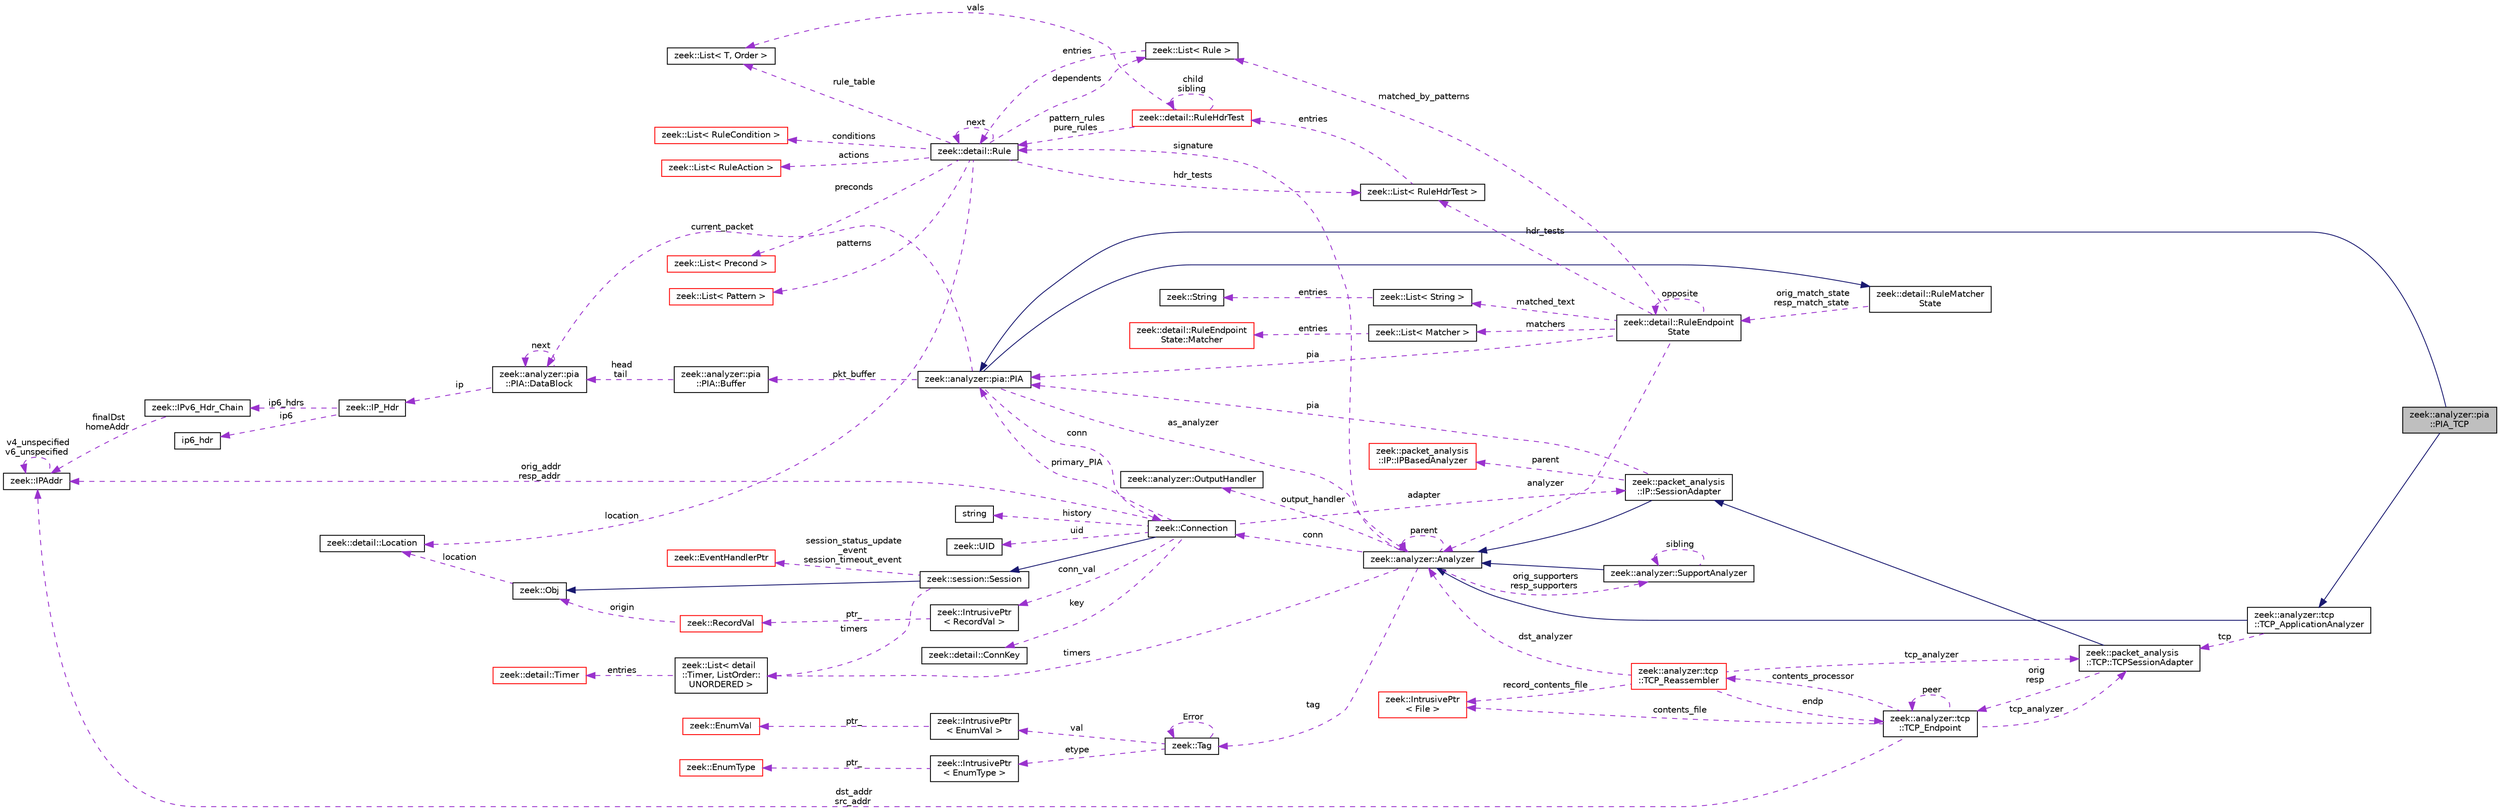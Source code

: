 digraph "zeek::analyzer::pia::PIA_TCP"
{
 // LATEX_PDF_SIZE
  edge [fontname="Helvetica",fontsize="10",labelfontname="Helvetica",labelfontsize="10"];
  node [fontname="Helvetica",fontsize="10",shape=record];
  rankdir="LR";
  Node1 [label="zeek::analyzer::pia\l::PIA_TCP",height=0.2,width=0.4,color="black", fillcolor="grey75", style="filled", fontcolor="black",tooltip=" "];
  Node2 -> Node1 [dir="back",color="midnightblue",fontsize="10",style="solid",fontname="Helvetica"];
  Node2 [label="zeek::analyzer::pia::PIA",height=0.2,width=0.4,color="black", fillcolor="white", style="filled",URL="$dc/d39/classzeek_1_1analyzer_1_1pia_1_1PIA.html",tooltip=" "];
  Node3 -> Node2 [dir="back",color="midnightblue",fontsize="10",style="solid",fontname="Helvetica"];
  Node3 [label="zeek::detail::RuleMatcher\lState",height=0.2,width=0.4,color="black", fillcolor="white", style="filled",URL="$d2/d5d/classzeek_1_1detail_1_1RuleMatcherState.html",tooltip=" "];
  Node4 -> Node3 [dir="back",color="darkorchid3",fontsize="10",style="dashed",label=" orig_match_state\nresp_match_state" ,fontname="Helvetica"];
  Node4 [label="zeek::detail::RuleEndpoint\lState",height=0.2,width=0.4,color="black", fillcolor="white", style="filled",URL="$dc/da2/classzeek_1_1detail_1_1RuleEndpointState.html",tooltip=" "];
  Node5 -> Node4 [dir="back",color="darkorchid3",fontsize="10",style="dashed",label=" analyzer" ,fontname="Helvetica"];
  Node5 [label="zeek::analyzer::Analyzer",height=0.2,width=0.4,color="black", fillcolor="white", style="filled",URL="$d0/d4f/classzeek_1_1analyzer_1_1Analyzer.html",tooltip=" "];
  Node6 -> Node5 [dir="back",color="darkorchid3",fontsize="10",style="dashed",label=" tag" ,fontname="Helvetica"];
  Node6 [label="zeek::Tag",height=0.2,width=0.4,color="black", fillcolor="white", style="filled",URL="$d3/dd0/classzeek_1_1Tag.html",tooltip=" "];
  Node6 -> Node6 [dir="back",color="darkorchid3",fontsize="10",style="dashed",label=" Error" ,fontname="Helvetica"];
  Node7 -> Node6 [dir="back",color="darkorchid3",fontsize="10",style="dashed",label=" val" ,fontname="Helvetica"];
  Node7 [label="zeek::IntrusivePtr\l\< EnumVal \>",height=0.2,width=0.4,color="black", fillcolor="white", style="filled",URL="$d6/dba/classzeek_1_1IntrusivePtr.html",tooltip=" "];
  Node8 -> Node7 [dir="back",color="darkorchid3",fontsize="10",style="dashed",label=" ptr_" ,fontname="Helvetica"];
  Node8 [label="zeek::EnumVal",height=0.2,width=0.4,color="red", fillcolor="white", style="filled",URL="$dc/da0/classzeek_1_1EnumVal.html",tooltip=" "];
  Node17 -> Node6 [dir="back",color="darkorchid3",fontsize="10",style="dashed",label=" etype" ,fontname="Helvetica"];
  Node17 [label="zeek::IntrusivePtr\l\< EnumType \>",height=0.2,width=0.4,color="black", fillcolor="white", style="filled",URL="$d6/dba/classzeek_1_1IntrusivePtr.html",tooltip=" "];
  Node18 -> Node17 [dir="back",color="darkorchid3",fontsize="10",style="dashed",label=" ptr_" ,fontname="Helvetica"];
  Node18 [label="zeek::EnumType",height=0.2,width=0.4,color="red", fillcolor="white", style="filled",URL="$d4/d24/classzeek_1_1EnumType.html",tooltip=" "];
  Node19 -> Node5 [dir="back",color="darkorchid3",fontsize="10",style="dashed",label=" conn" ,fontname="Helvetica"];
  Node19 [label="zeek::Connection",height=0.2,width=0.4,color="black", fillcolor="white", style="filled",URL="$d0/d12/classzeek_1_1Connection.html",tooltip=" "];
  Node20 -> Node19 [dir="back",color="midnightblue",fontsize="10",style="solid",fontname="Helvetica"];
  Node20 [label="zeek::session::Session",height=0.2,width=0.4,color="black", fillcolor="white", style="filled",URL="$d0/dce/classzeek_1_1session_1_1Session.html",tooltip=" "];
  Node11 -> Node20 [dir="back",color="midnightblue",fontsize="10",style="solid",fontname="Helvetica"];
  Node11 [label="zeek::Obj",height=0.2,width=0.4,color="black", fillcolor="white", style="filled",URL="$dd/df1/classzeek_1_1Obj.html",tooltip=" "];
  Node12 -> Node11 [dir="back",color="darkorchid3",fontsize="10",style="dashed",label=" location" ,fontname="Helvetica"];
  Node12 [label="zeek::detail::Location",height=0.2,width=0.4,color="black", fillcolor="white", style="filled",URL="$d5/d1d/classzeek_1_1detail_1_1Location.html",tooltip=" "];
  Node21 -> Node20 [dir="back",color="darkorchid3",fontsize="10",style="dashed",label=" timers" ,fontname="Helvetica"];
  Node21 [label="zeek::List\< detail\l::Timer, ListOrder::\lUNORDERED \>",height=0.2,width=0.4,color="black", fillcolor="white", style="filled",URL="$d2/d8d/classzeek_1_1List.html",tooltip=" "];
  Node22 -> Node21 [dir="back",color="darkorchid3",fontsize="10",style="dashed",label=" entries" ,fontname="Helvetica"];
  Node22 [label="zeek::detail::Timer",height=0.2,width=0.4,color="red", fillcolor="white", style="filled",URL="$d1/da2/classzeek_1_1detail_1_1Timer.html",tooltip=" "];
  Node24 -> Node20 [dir="back",color="darkorchid3",fontsize="10",style="dashed",label=" session_status_update\l_event\nsession_timeout_event" ,fontname="Helvetica"];
  Node24 [label="zeek::EventHandlerPtr",height=0.2,width=0.4,color="red", fillcolor="white", style="filled",URL="$d7/dc7/classzeek_1_1EventHandlerPtr.html",tooltip=" "];
  Node36 -> Node19 [dir="back",color="darkorchid3",fontsize="10",style="dashed",label=" orig_addr\nresp_addr" ,fontname="Helvetica"];
  Node36 [label="zeek::IPAddr",height=0.2,width=0.4,color="black", fillcolor="white", style="filled",URL="$df/de6/classzeek_1_1IPAddr.html",tooltip=" "];
  Node36 -> Node36 [dir="back",color="darkorchid3",fontsize="10",style="dashed",label=" v4_unspecified\nv6_unspecified" ,fontname="Helvetica"];
  Node37 -> Node19 [dir="back",color="darkorchid3",fontsize="10",style="dashed",label=" conn_val" ,fontname="Helvetica"];
  Node37 [label="zeek::IntrusivePtr\l\< RecordVal \>",height=0.2,width=0.4,color="black", fillcolor="white", style="filled",URL="$d6/dba/classzeek_1_1IntrusivePtr.html",tooltip=" "];
  Node38 -> Node37 [dir="back",color="darkorchid3",fontsize="10",style="dashed",label=" ptr_" ,fontname="Helvetica"];
  Node38 [label="zeek::RecordVal",height=0.2,width=0.4,color="red", fillcolor="white", style="filled",URL="$d7/d7e/classzeek_1_1RecordVal.html",tooltip=" "];
  Node11 -> Node38 [dir="back",color="darkorchid3",fontsize="10",style="dashed",label=" origin" ,fontname="Helvetica"];
  Node40 -> Node19 [dir="back",color="darkorchid3",fontsize="10",style="dashed",label=" key" ,fontname="Helvetica"];
  Node40 [label="zeek::detail::ConnKey",height=0.2,width=0.4,color="black", fillcolor="white", style="filled",URL="$d6/dfc/classzeek_1_1detail_1_1ConnKey.html",tooltip=" "];
  Node16 -> Node19 [dir="back",color="darkorchid3",fontsize="10",style="dashed",label=" history" ,fontname="Helvetica"];
  Node16 [label="string",height=0.2,width=0.4,color="black", fillcolor="white", style="filled",tooltip=" "];
  Node41 -> Node19 [dir="back",color="darkorchid3",fontsize="10",style="dashed",label=" adapter" ,fontname="Helvetica"];
  Node41 [label="zeek::packet_analysis\l::IP::SessionAdapter",height=0.2,width=0.4,color="black", fillcolor="white", style="filled",URL="$d3/db4/classzeek_1_1packet__analysis_1_1IP_1_1SessionAdapter.html",tooltip=" "];
  Node5 -> Node41 [dir="back",color="midnightblue",fontsize="10",style="solid",fontname="Helvetica"];
  Node42 -> Node41 [dir="back",color="darkorchid3",fontsize="10",style="dashed",label=" parent" ,fontname="Helvetica"];
  Node42 [label="zeek::packet_analysis\l::IP::IPBasedAnalyzer",height=0.2,width=0.4,color="red", fillcolor="white", style="filled",URL="$df/d05/classzeek_1_1packet__analysis_1_1IP_1_1IPBasedAnalyzer.html",tooltip=" "];
  Node2 -> Node41 [dir="back",color="darkorchid3",fontsize="10",style="dashed",label=" pia" ,fontname="Helvetica"];
  Node2 -> Node19 [dir="back",color="darkorchid3",fontsize="10",style="dashed",label=" primary_PIA" ,fontname="Helvetica"];
  Node45 -> Node19 [dir="back",color="darkorchid3",fontsize="10",style="dashed",label=" uid" ,fontname="Helvetica"];
  Node45 [label="zeek::UID",height=0.2,width=0.4,color="black", fillcolor="white", style="filled",URL="$db/dea/classzeek_1_1UID.html",tooltip=" "];
  Node5 -> Node5 [dir="back",color="darkorchid3",fontsize="10",style="dashed",label=" parent" ,fontname="Helvetica"];
  Node46 -> Node5 [dir="back",color="darkorchid3",fontsize="10",style="dashed",label=" signature" ,fontname="Helvetica"];
  Node46 [label="zeek::detail::Rule",height=0.2,width=0.4,color="black", fillcolor="white", style="filled",URL="$d2/d1d/classzeek_1_1detail_1_1Rule.html",tooltip=" "];
  Node47 -> Node46 [dir="back",color="darkorchid3",fontsize="10",style="dashed",label=" hdr_tests" ,fontname="Helvetica"];
  Node47 [label="zeek::List\< RuleHdrTest \>",height=0.2,width=0.4,color="black", fillcolor="white", style="filled",URL="$d2/d8d/classzeek_1_1List.html",tooltip=" "];
  Node48 -> Node47 [dir="back",color="darkorchid3",fontsize="10",style="dashed",label=" entries" ,fontname="Helvetica"];
  Node48 [label="zeek::detail::RuleHdrTest",height=0.2,width=0.4,color="red", fillcolor="white", style="filled",URL="$d4/d72/classzeek_1_1detail_1_1RuleHdrTest.html",tooltip=" "];
  Node33 -> Node48 [dir="back",color="darkorchid3",fontsize="10",style="dashed",label=" vals" ,fontname="Helvetica"];
  Node33 [label="zeek::List\< T, Order \>",height=0.2,width=0.4,color="black", fillcolor="white", style="filled",URL="$d2/d8d/classzeek_1_1List.html",tooltip=" "];
  Node46 -> Node48 [dir="back",color="darkorchid3",fontsize="10",style="dashed",label=" pattern_rules\npure_rules" ,fontname="Helvetica"];
  Node48 -> Node48 [dir="back",color="darkorchid3",fontsize="10",style="dashed",label=" child\nsibling" ,fontname="Helvetica"];
  Node62 -> Node46 [dir="back",color="darkorchid3",fontsize="10",style="dashed",label=" conditions" ,fontname="Helvetica"];
  Node62 [label="zeek::List\< RuleCondition \>",height=0.2,width=0.4,color="red", fillcolor="white", style="filled",URL="$d2/d8d/classzeek_1_1List.html",tooltip=" "];
  Node64 -> Node46 [dir="back",color="darkorchid3",fontsize="10",style="dashed",label=" actions" ,fontname="Helvetica"];
  Node64 [label="zeek::List\< RuleAction \>",height=0.2,width=0.4,color="red", fillcolor="white", style="filled",URL="$d2/d8d/classzeek_1_1List.html",tooltip=" "];
  Node66 -> Node46 [dir="back",color="darkorchid3",fontsize="10",style="dashed",label=" preconds" ,fontname="Helvetica"];
  Node66 [label="zeek::List\< Precond \>",height=0.2,width=0.4,color="red", fillcolor="white", style="filled",URL="$d2/d8d/classzeek_1_1List.html",tooltip=" "];
  Node68 -> Node46 [dir="back",color="darkorchid3",fontsize="10",style="dashed",label=" dependents" ,fontname="Helvetica"];
  Node68 [label="zeek::List\< Rule \>",height=0.2,width=0.4,color="black", fillcolor="white", style="filled",URL="$d2/d8d/classzeek_1_1List.html",tooltip=" "];
  Node46 -> Node68 [dir="back",color="darkorchid3",fontsize="10",style="dashed",label=" entries" ,fontname="Helvetica"];
  Node69 -> Node46 [dir="back",color="darkorchid3",fontsize="10",style="dashed",label=" patterns" ,fontname="Helvetica"];
  Node69 [label="zeek::List\< Pattern \>",height=0.2,width=0.4,color="red", fillcolor="white", style="filled",URL="$d2/d8d/classzeek_1_1List.html",tooltip=" "];
  Node46 -> Node46 [dir="back",color="darkorchid3",fontsize="10",style="dashed",label=" next" ,fontname="Helvetica"];
  Node12 -> Node46 [dir="back",color="darkorchid3",fontsize="10",style="dashed",label=" location" ,fontname="Helvetica"];
  Node33 -> Node46 [dir="back",color="darkorchid3",fontsize="10",style="dashed",label=" rule_table" ,fontname="Helvetica"];
  Node71 -> Node5 [dir="back",color="darkorchid3",fontsize="10",style="dashed",label=" output_handler" ,fontname="Helvetica"];
  Node71 [label="zeek::analyzer::OutputHandler",height=0.2,width=0.4,color="black", fillcolor="white", style="filled",URL="$db/d31/classzeek_1_1analyzer_1_1OutputHandler.html",tooltip=" "];
  Node72 -> Node5 [dir="back",color="darkorchid3",fontsize="10",style="dashed",label=" orig_supporters\nresp_supporters" ,fontname="Helvetica"];
  Node72 [label="zeek::analyzer::SupportAnalyzer",height=0.2,width=0.4,color="black", fillcolor="white", style="filled",URL="$d6/d22/classzeek_1_1analyzer_1_1SupportAnalyzer.html",tooltip=" "];
  Node5 -> Node72 [dir="back",color="midnightblue",fontsize="10",style="solid",fontname="Helvetica"];
  Node72 -> Node72 [dir="back",color="darkorchid3",fontsize="10",style="dashed",label=" sibling" ,fontname="Helvetica"];
  Node21 -> Node5 [dir="back",color="darkorchid3",fontsize="10",style="dashed",label=" timers" ,fontname="Helvetica"];
  Node4 -> Node4 [dir="back",color="darkorchid3",fontsize="10",style="dashed",label=" opposite" ,fontname="Helvetica"];
  Node2 -> Node4 [dir="back",color="darkorchid3",fontsize="10",style="dashed",label=" pia" ,fontname="Helvetica"];
  Node73 -> Node4 [dir="back",color="darkorchid3",fontsize="10",style="dashed",label=" matchers" ,fontname="Helvetica"];
  Node73 [label="zeek::List\< Matcher \>",height=0.2,width=0.4,color="black", fillcolor="white", style="filled",URL="$d2/d8d/classzeek_1_1List.html",tooltip=" "];
  Node74 -> Node73 [dir="back",color="darkorchid3",fontsize="10",style="dashed",label=" entries" ,fontname="Helvetica"];
  Node74 [label="zeek::detail::RuleEndpoint\lState::Matcher",height=0.2,width=0.4,color="red", fillcolor="white", style="filled",URL="$dc/da2/classzeek_1_1detail_1_1RuleEndpointState.html#d5/d8a/structzeek_1_1detail_1_1RuleEndpointState_1_1Matcher",tooltip=" "];
  Node47 -> Node4 [dir="back",color="darkorchid3",fontsize="10",style="dashed",label=" hdr_tests" ,fontname="Helvetica"];
  Node68 -> Node4 [dir="back",color="darkorchid3",fontsize="10",style="dashed",label=" matched_by_patterns" ,fontname="Helvetica"];
  Node76 -> Node4 [dir="back",color="darkorchid3",fontsize="10",style="dashed",label=" matched_text" ,fontname="Helvetica"];
  Node76 [label="zeek::List\< String \>",height=0.2,width=0.4,color="black", fillcolor="white", style="filled",URL="$d2/d8d/classzeek_1_1List.html",tooltip=" "];
  Node77 -> Node76 [dir="back",color="darkorchid3",fontsize="10",style="dashed",label=" entries" ,fontname="Helvetica"];
  Node77 [label="zeek::String",height=0.2,width=0.4,color="black", fillcolor="white", style="filled",URL="$da/d99/classzeek_1_1String.html",tooltip=" "];
  Node78 -> Node2 [dir="back",color="darkorchid3",fontsize="10",style="dashed",label=" pkt_buffer" ,fontname="Helvetica"];
  Node78 [label="zeek::analyzer::pia\l::PIA::Buffer",height=0.2,width=0.4,color="black", fillcolor="white", style="filled",URL="$dc/d06/structzeek_1_1analyzer_1_1pia_1_1PIA_1_1Buffer.html",tooltip=" "];
  Node79 -> Node78 [dir="back",color="darkorchid3",fontsize="10",style="dashed",label=" head\ntail" ,fontname="Helvetica"];
  Node79 [label="zeek::analyzer::pia\l::PIA::DataBlock",height=0.2,width=0.4,color="black", fillcolor="white", style="filled",URL="$dc/d39/classzeek_1_1analyzer_1_1pia_1_1PIA.html#dd/df9/structzeek_1_1analyzer_1_1pia_1_1PIA_1_1DataBlock",tooltip=" "];
  Node80 -> Node79 [dir="back",color="darkorchid3",fontsize="10",style="dashed",label=" ip" ,fontname="Helvetica"];
  Node80 [label="zeek::IP_Hdr",height=0.2,width=0.4,color="black", fillcolor="white", style="filled",URL="$d7/d06/classzeek_1_1IP__Hdr.html",tooltip=" "];
  Node81 -> Node80 [dir="back",color="darkorchid3",fontsize="10",style="dashed",label=" ip6" ,fontname="Helvetica"];
  Node81 [label="ip6_hdr",height=0.2,width=0.4,color="black", fillcolor="white", style="filled",URL="$dd/d97/net__util_8h.html#d2/d9c/structip6__hdr",tooltip=" "];
  Node82 -> Node80 [dir="back",color="darkorchid3",fontsize="10",style="dashed",label=" ip6_hdrs" ,fontname="Helvetica"];
  Node82 [label="zeek::IPv6_Hdr_Chain",height=0.2,width=0.4,color="black", fillcolor="white", style="filled",URL="$da/d68/classzeek_1_1IPv6__Hdr__Chain.html",tooltip=" "];
  Node36 -> Node82 [dir="back",color="darkorchid3",fontsize="10",style="dashed",label=" finalDst\nhomeAddr" ,fontname="Helvetica"];
  Node79 -> Node79 [dir="back",color="darkorchid3",fontsize="10",style="dashed",label=" next" ,fontname="Helvetica"];
  Node5 -> Node2 [dir="back",color="darkorchid3",fontsize="10",style="dashed",label=" as_analyzer" ,fontname="Helvetica"];
  Node19 -> Node2 [dir="back",color="darkorchid3",fontsize="10",style="dashed",label=" conn" ,fontname="Helvetica"];
  Node79 -> Node2 [dir="back",color="darkorchid3",fontsize="10",style="dashed",label=" current_packet" ,fontname="Helvetica"];
  Node83 -> Node1 [dir="back",color="midnightblue",fontsize="10",style="solid",fontname="Helvetica"];
  Node83 [label="zeek::analyzer::tcp\l::TCP_ApplicationAnalyzer",height=0.2,width=0.4,color="black", fillcolor="white", style="filled",URL="$df/d72/classzeek_1_1analyzer_1_1tcp_1_1TCP__ApplicationAnalyzer.html",tooltip=" "];
  Node5 -> Node83 [dir="back",color="midnightblue",fontsize="10",style="solid",fontname="Helvetica"];
  Node84 -> Node83 [dir="back",color="darkorchid3",fontsize="10",style="dashed",label=" tcp" ,fontname="Helvetica"];
  Node84 [label="zeek::packet_analysis\l::TCP::TCPSessionAdapter",height=0.2,width=0.4,color="black", fillcolor="white", style="filled",URL="$d3/d6a/classzeek_1_1packet__analysis_1_1TCP_1_1TCPSessionAdapter.html",tooltip=" "];
  Node41 -> Node84 [dir="back",color="midnightblue",fontsize="10",style="solid",fontname="Helvetica"];
  Node85 -> Node84 [dir="back",color="darkorchid3",fontsize="10",style="dashed",label=" orig\nresp" ,fontname="Helvetica"];
  Node85 [label="zeek::analyzer::tcp\l::TCP_Endpoint",height=0.2,width=0.4,color="black", fillcolor="white", style="filled",URL="$de/d6c/classzeek_1_1analyzer_1_1tcp_1_1TCP__Endpoint.html",tooltip=" "];
  Node85 -> Node85 [dir="back",color="darkorchid3",fontsize="10",style="dashed",label=" peer" ,fontname="Helvetica"];
  Node86 -> Node85 [dir="back",color="darkorchid3",fontsize="10",style="dashed",label=" contents_processor" ,fontname="Helvetica"];
  Node86 [label="zeek::analyzer::tcp\l::TCP_Reassembler",height=0.2,width=0.4,color="red", fillcolor="white", style="filled",URL="$d8/db8/classzeek_1_1analyzer_1_1tcp_1_1TCP__Reassembler.html",tooltip=" "];
  Node85 -> Node86 [dir="back",color="darkorchid3",fontsize="10",style="dashed",label=" endp" ,fontname="Helvetica"];
  Node91 -> Node86 [dir="back",color="darkorchid3",fontsize="10",style="dashed",label=" record_contents_file" ,fontname="Helvetica"];
  Node91 [label="zeek::IntrusivePtr\l\< File \>",height=0.2,width=0.4,color="red", fillcolor="white", style="filled",URL="$d6/dba/classzeek_1_1IntrusivePtr.html",tooltip=" "];
  Node5 -> Node86 [dir="back",color="darkorchid3",fontsize="10",style="dashed",label=" dst_analyzer" ,fontname="Helvetica"];
  Node84 -> Node86 [dir="back",color="darkorchid3",fontsize="10",style="dashed",label=" tcp_analyzer" ,fontname="Helvetica"];
  Node84 -> Node85 [dir="back",color="darkorchid3",fontsize="10",style="dashed",label=" tcp_analyzer" ,fontname="Helvetica"];
  Node91 -> Node85 [dir="back",color="darkorchid3",fontsize="10",style="dashed",label=" contents_file" ,fontname="Helvetica"];
  Node36 -> Node85 [dir="back",color="darkorchid3",fontsize="10",style="dashed",label=" dst_addr\nsrc_addr" ,fontname="Helvetica"];
}
